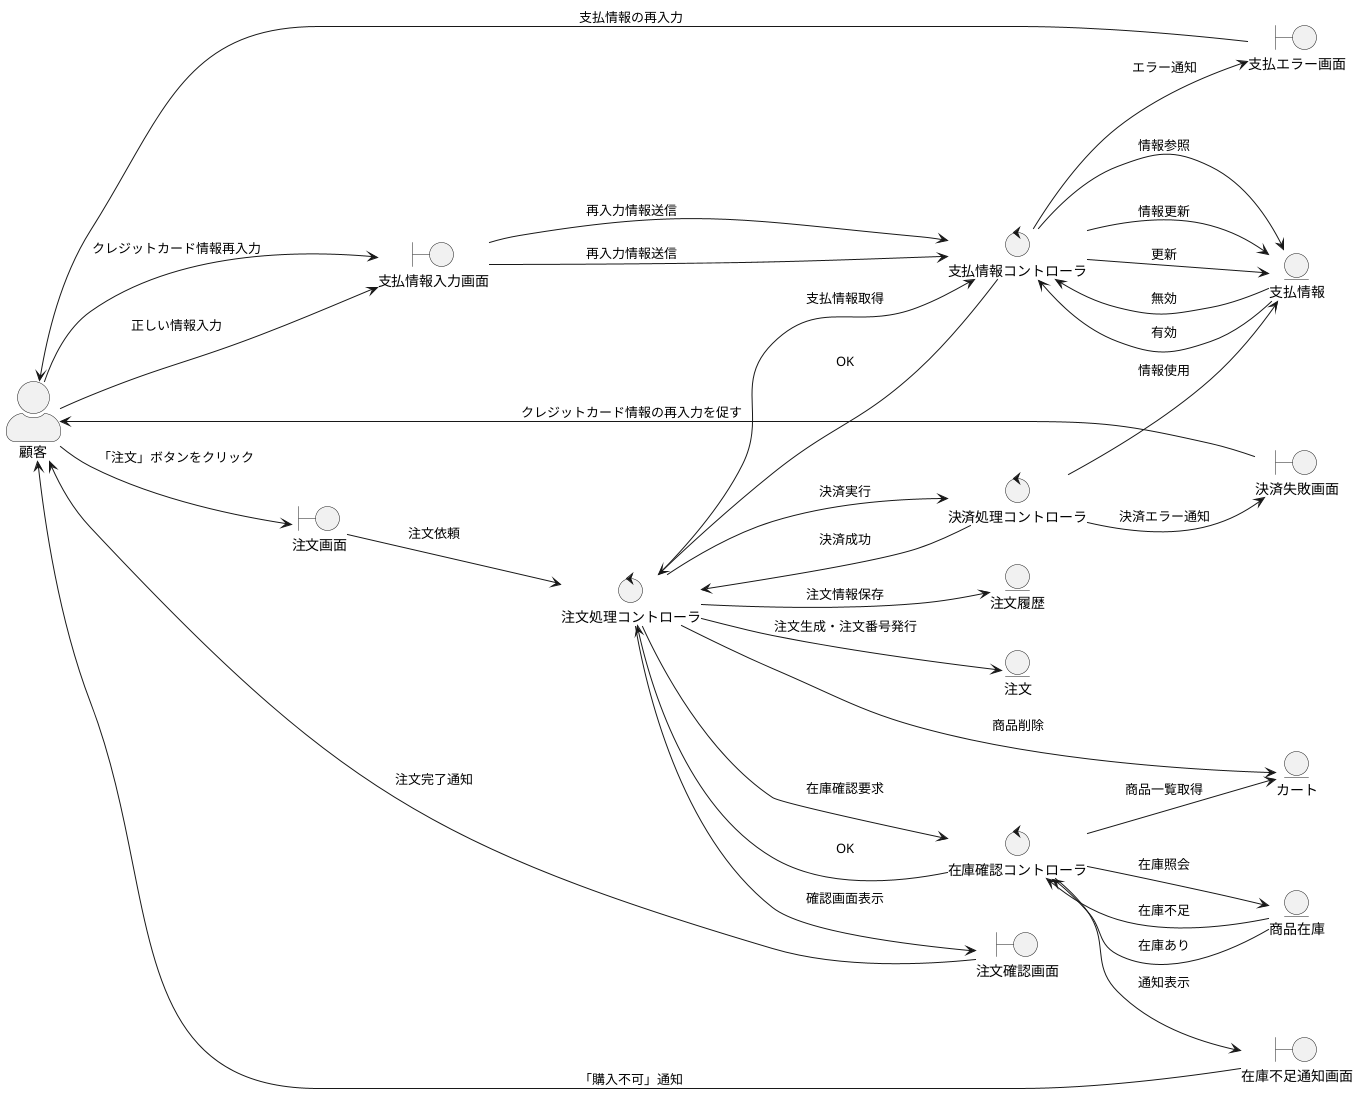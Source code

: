 @startuml
' スキン設定（見やすくするため）
skinparam style strictuml
skinparam actorStyle awesome
left to right direction

actor 顧客

' 境界（Boundary）クラス
boundary 注文画面
boundary 支払情報入力画面
boundary 注文確認画面
boundary 在庫不足通知画面
boundary 支払エラー画面
boundary 決済失敗画面

' 制御（Control）クラス
control 注文処理コントローラ
control 在庫確認コントローラ
control 支払情報コントローラ
control 決済処理コントローラ

' 実体（Entity）クラス
entity カート
entity 商品在庫
entity 支払情報
entity 注文
entity 注文履歴

' 基本フロー
顧客 --> 注文画面 : 「注文」ボタンをクリック
注文画面 --> 注文処理コントローラ : 注文依頼
注文処理コントローラ --> 在庫確認コントローラ : 在庫確認要求
在庫確認コントローラ --> カート : 商品一覧取得
在庫確認コントローラ --> 商品在庫 : 在庫照会

' 代替フローA（在庫不足）
商品在庫 --> 在庫確認コントローラ : 在庫不足
在庫確認コントローラ --> 在庫不足通知画面 : 通知表示
在庫不足通知画面 --> 顧客 : 「購入不可」通知
' → 購入手続き中止

' 在庫がある場合
商品在庫 --> 在庫確認コントローラ : 在庫あり
在庫確認コントローラ --> 注文処理コントローラ : OK

' 支払情報確認（基本フロー③）
注文処理コントローラ --> 支払情報コントローラ : 支払情報取得
支払情報コントローラ --> 支払情報 : 情報参照

' 代替フローB（支払い情報無効）
支払情報 --> 支払情報コントローラ : 無効
支払情報コントローラ --> 支払エラー画面 : エラー通知
支払エラー画面 --> 顧客 : 支払情報の再入力
顧客 --> 支払情報入力画面 : 正しい情報入力
支払情報入力画面 --> 支払情報コントローラ : 再入力情報送信
支払情報コントローラ --> 支払情報 : 情報更新
' → 基本フロー③に戻る

' 支払情報が有効な場合
支払情報 --> 支払情報コントローラ : 有効
支払情報コントローラ --> 注文処理コントローラ : OK

' 決済処理（基本フロー④）
注文処理コントローラ --> 決済処理コントローラ : 決済実行
決済処理コントローラ --> 支払情報 : 情報使用

' 代替フローC（決済失敗）
決済処理コントローラ --> 決済失敗画面 : 決済エラー通知
決済失敗画面 --> 顧客 : クレジットカード情報の再入力を促す
顧客 --> 支払情報入力画面 : クレジットカード情報再入力
支払情報入力画面 --> 支払情報コントローラ : 再入力情報送信
支払情報コントローラ --> 支払情報 : 更新
' → 基本フロー③に戻る


' 決済成功
決済処理コントローラ --> 注文処理コントローラ : 決済成功

' 注文確定（⑤）
注文処理コントローラ --> 注文 : 注文生成・注文番号発行
注文処理コントローラ --> カート : 商品削除

' 注文確認画面表示（⑦）
注文処理コントローラ --> 注文確認画面 : 確認画面表示
注文確認画面 --> 顧客 : 注文完了通知
注文処理コントローラ --> 注文履歴 : 注文情報保存

@enduml
